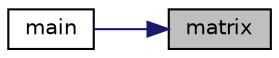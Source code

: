 digraph "matrix"
{
 // LATEX_PDF_SIZE
  edge [fontname="Helvetica",fontsize="10",labelfontname="Helvetica",labelfontsize="10"];
  node [fontname="Helvetica",fontsize="10",shape=record];
  rankdir="RL";
  Node1 [label="matrix",height=0.2,width=0.4,color="black", fillcolor="grey75", style="filled", fontcolor="black",tooltip="funcion para crear la matriz inicial"];
  Node1 -> Node2 [dir="back",color="midnightblue",fontsize="10",style="solid",fontname="Helvetica"];
  Node2 [label="main",height=0.2,width=0.4,color="black", fillcolor="white", style="filled",URL="$grafomain_8c.html#ae66f6b31b5ad750f1fe042a706a4e3d4",tooltip="funcion principal"];
}
